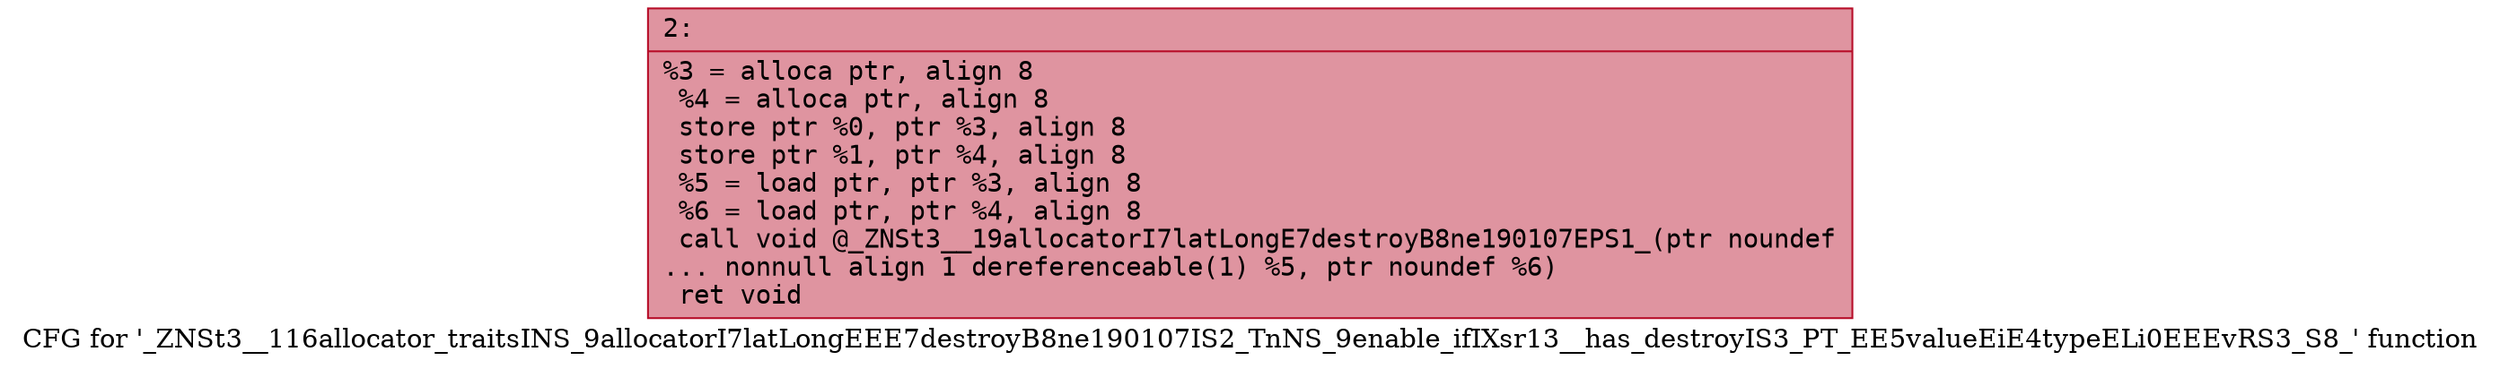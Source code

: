 digraph "CFG for '_ZNSt3__116allocator_traitsINS_9allocatorI7latLongEEE7destroyB8ne190107IS2_TnNS_9enable_ifIXsr13__has_destroyIS3_PT_EE5valueEiE4typeELi0EEEvRS3_S8_' function" {
	label="CFG for '_ZNSt3__116allocator_traitsINS_9allocatorI7latLongEEE7destroyB8ne190107IS2_TnNS_9enable_ifIXsr13__has_destroyIS3_PT_EE5valueEiE4typeELi0EEEvRS3_S8_' function";

	Node0x600001760460 [shape=record,color="#b70d28ff", style=filled, fillcolor="#b70d2870" fontname="Courier",label="{2:\l|  %3 = alloca ptr, align 8\l  %4 = alloca ptr, align 8\l  store ptr %0, ptr %3, align 8\l  store ptr %1, ptr %4, align 8\l  %5 = load ptr, ptr %3, align 8\l  %6 = load ptr, ptr %4, align 8\l  call void @_ZNSt3__19allocatorI7latLongE7destroyB8ne190107EPS1_(ptr noundef\l... nonnull align 1 dereferenceable(1) %5, ptr noundef %6)\l  ret void\l}"];
}
